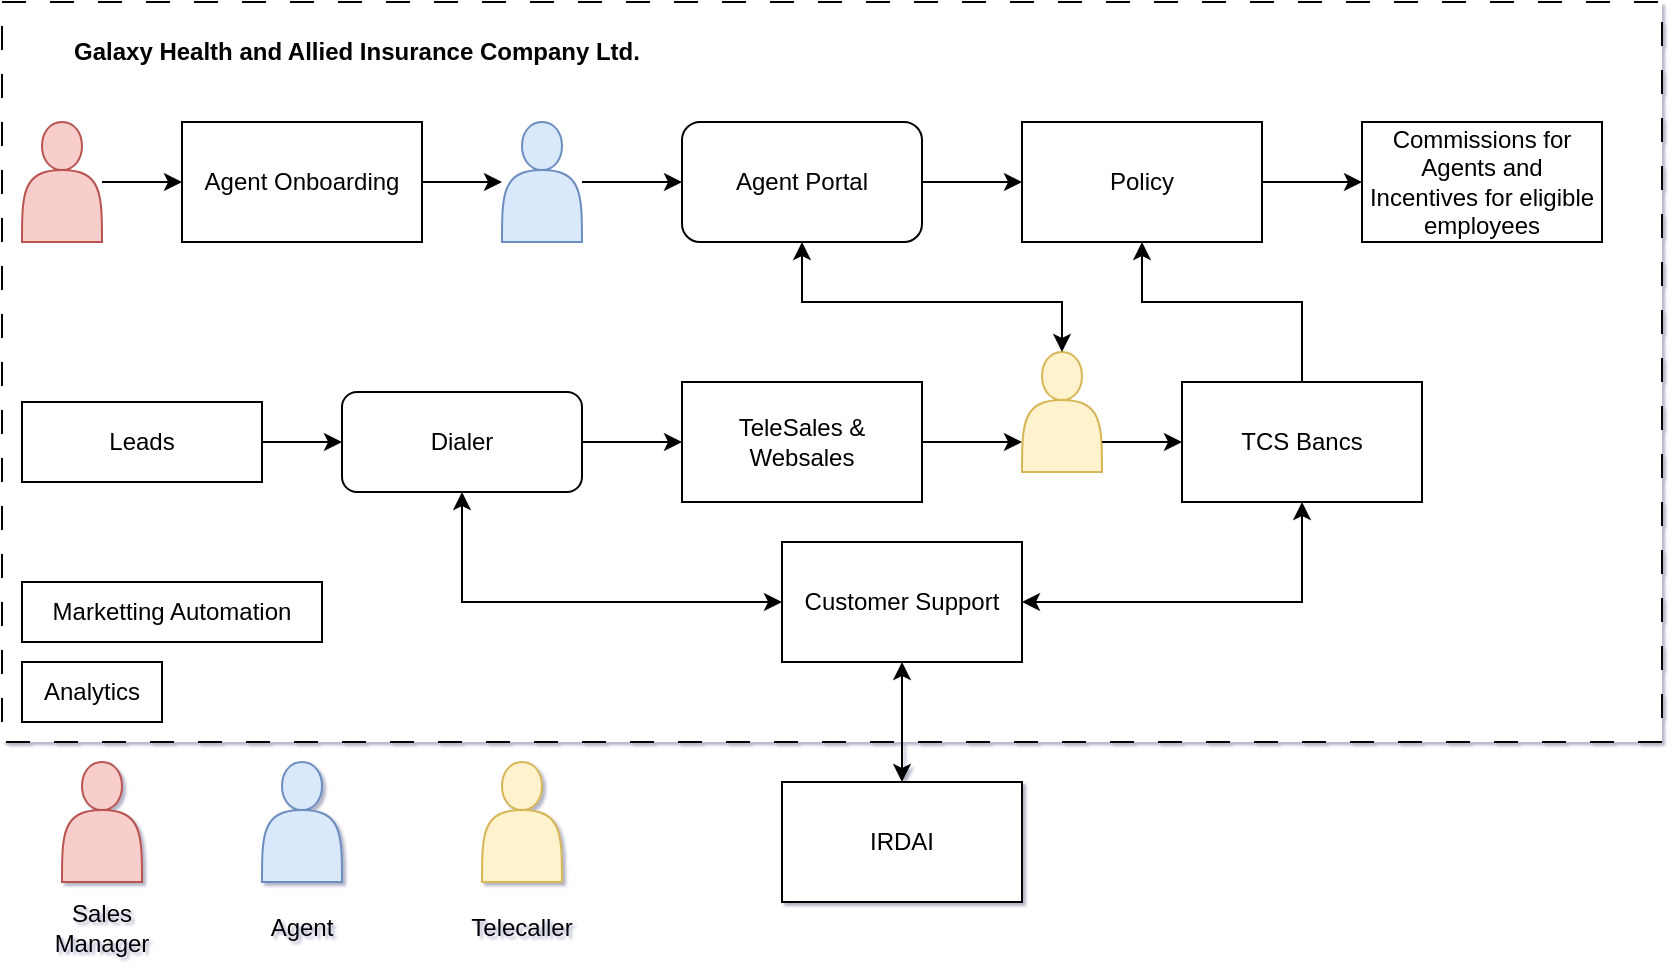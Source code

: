<mxfile version="24.7.1" type="github">
  <diagram name="Page-1" id="zcw-Cnb_ciNUWG4lOdHk">
    <mxGraphModel dx="954" dy="-561" grid="1" gridSize="10" guides="1" tooltips="1" connect="1" arrows="1" fold="1" page="1" pageScale="1" pageWidth="850" pageHeight="1100" math="0" shadow="1">
      <root>
        <mxCell id="0" />
        <mxCell id="1" parent="0" />
        <mxCell id="knz6iiXWrx1LhUq16YyW-17" value="" style="rounded=0;whiteSpace=wrap;html=1;dashed=1;dashPattern=12 12;" vertex="1" parent="1">
          <mxGeometry x="10" y="1600" width="830" height="370" as="geometry" />
        </mxCell>
        <mxCell id="8hLgRWUMYpwpaLwR4hC4-1" value="" style="edgeStyle=orthogonalEdgeStyle;rounded=0;orthogonalLoop=1;jettySize=auto;html=1;entryX=0;entryY=0.5;entryDx=0;entryDy=0;" parent="1" source="8hLgRWUMYpwpaLwR4hC4-2" target="8hLgRWUMYpwpaLwR4hC4-26" edge="1">
          <mxGeometry relative="1" as="geometry">
            <mxPoint x="240" y="1900" as="targetPoint" />
          </mxGeometry>
        </mxCell>
        <mxCell id="8hLgRWUMYpwpaLwR4hC4-2" value="Leads" style="rounded=0;whiteSpace=wrap;html=1;" parent="1" vertex="1">
          <mxGeometry x="20" y="1800" width="120" height="40" as="geometry" />
        </mxCell>
        <mxCell id="knz6iiXWrx1LhUq16YyW-9" style="edgeStyle=orthogonalEdgeStyle;rounded=0;orthogonalLoop=1;jettySize=auto;html=1;entryX=0;entryY=0.75;entryDx=0;entryDy=0;" edge="1" parent="1" source="8hLgRWUMYpwpaLwR4hC4-5" target="8hLgRWUMYpwpaLwR4hC4-19">
          <mxGeometry relative="1" as="geometry" />
        </mxCell>
        <mxCell id="8hLgRWUMYpwpaLwR4hC4-5" value="TeleSales &amp;amp; Websales" style="rounded=0;whiteSpace=wrap;html=1;" parent="1" vertex="1">
          <mxGeometry x="350" y="1790" width="120" height="60" as="geometry" />
        </mxCell>
        <mxCell id="8hLgRWUMYpwpaLwR4hC4-6" value="Customer Support" style="rounded=0;whiteSpace=wrap;html=1;" parent="1" vertex="1">
          <mxGeometry x="400" y="1870" width="120" height="60" as="geometry" />
        </mxCell>
        <mxCell id="8hLgRWUMYpwpaLwR4hC4-8" value="Marketting Automation" style="rounded=0;whiteSpace=wrap;html=1;" parent="1" vertex="1">
          <mxGeometry x="20" y="1890" width="150" height="30" as="geometry" />
        </mxCell>
        <mxCell id="8hLgRWUMYpwpaLwR4hC4-9" value="Analytics" style="rounded=0;whiteSpace=wrap;html=1;" parent="1" vertex="1">
          <mxGeometry x="20" y="1930" width="70" height="30" as="geometry" />
        </mxCell>
        <mxCell id="8hLgRWUMYpwpaLwR4hC4-11" value="" style="edgeStyle=orthogonalEdgeStyle;rounded=0;orthogonalLoop=1;jettySize=auto;html=1;" parent="1" source="8hLgRWUMYpwpaLwR4hC4-12" target="8hLgRWUMYpwpaLwR4hC4-16" edge="1">
          <mxGeometry relative="1" as="geometry" />
        </mxCell>
        <mxCell id="8hLgRWUMYpwpaLwR4hC4-12" value="Agent Onboarding" style="rounded=0;whiteSpace=wrap;html=1;" parent="1" vertex="1">
          <mxGeometry x="100" y="1660" width="120" height="60" as="geometry" />
        </mxCell>
        <mxCell id="8hLgRWUMYpwpaLwR4hC4-13" value="" style="edgeStyle=orthogonalEdgeStyle;rounded=0;orthogonalLoop=1;jettySize=auto;html=1;" parent="1" source="8hLgRWUMYpwpaLwR4hC4-14" target="8hLgRWUMYpwpaLwR4hC4-12" edge="1">
          <mxGeometry relative="1" as="geometry" />
        </mxCell>
        <mxCell id="8hLgRWUMYpwpaLwR4hC4-14" value="" style="shape=actor;whiteSpace=wrap;html=1;fillColor=#f8cecc;strokeColor=#b85450;" parent="1" vertex="1">
          <mxGeometry x="20" y="1660" width="40" height="60" as="geometry" />
        </mxCell>
        <mxCell id="knz6iiXWrx1LhUq16YyW-2" style="edgeStyle=orthogonalEdgeStyle;rounded=0;orthogonalLoop=1;jettySize=auto;html=1;entryX=0;entryY=0.5;entryDx=0;entryDy=0;" edge="1" parent="1" source="8hLgRWUMYpwpaLwR4hC4-16" target="8hLgRWUMYpwpaLwR4hC4-27">
          <mxGeometry relative="1" as="geometry" />
        </mxCell>
        <mxCell id="8hLgRWUMYpwpaLwR4hC4-16" value="" style="shape=actor;whiteSpace=wrap;html=1;fillColor=#dae8fc;strokeColor=#6c8ebf;" parent="1" vertex="1">
          <mxGeometry x="260" y="1660" width="40" height="60" as="geometry" />
        </mxCell>
        <mxCell id="8hLgRWUMYpwpaLwR4hC4-19" value="" style="shape=actor;whiteSpace=wrap;html=1;fillColor=#fff2cc;strokeColor=#d6b656;" parent="1" vertex="1">
          <mxGeometry x="520" y="1775" width="40" height="60" as="geometry" />
        </mxCell>
        <mxCell id="8hLgRWUMYpwpaLwR4hC4-20" value="" style="shape=actor;whiteSpace=wrap;html=1;fillColor=#f8cecc;strokeColor=#b85450;" parent="1" vertex="1">
          <mxGeometry x="40" y="1980" width="40" height="60" as="geometry" />
        </mxCell>
        <mxCell id="8hLgRWUMYpwpaLwR4hC4-21" value="Sales Manager" style="text;html=1;align=center;verticalAlign=middle;whiteSpace=wrap;rounded=0;" parent="1" vertex="1">
          <mxGeometry x="30" y="2048" width="60" height="30" as="geometry" />
        </mxCell>
        <mxCell id="8hLgRWUMYpwpaLwR4hC4-22" value="" style="shape=actor;whiteSpace=wrap;html=1;fillColor=#dae8fc;strokeColor=#6c8ebf;" parent="1" vertex="1">
          <mxGeometry x="140" y="1980" width="40" height="60" as="geometry" />
        </mxCell>
        <mxCell id="8hLgRWUMYpwpaLwR4hC4-23" value="Agent" style="text;html=1;align=center;verticalAlign=middle;whiteSpace=wrap;rounded=0;" parent="1" vertex="1">
          <mxGeometry x="130" y="2048" width="60" height="30" as="geometry" />
        </mxCell>
        <mxCell id="8hLgRWUMYpwpaLwR4hC4-24" value="" style="shape=actor;whiteSpace=wrap;html=1;fillColor=#fff2cc;strokeColor=#d6b656;" parent="1" vertex="1">
          <mxGeometry x="250" y="1980" width="40" height="60" as="geometry" />
        </mxCell>
        <mxCell id="8hLgRWUMYpwpaLwR4hC4-25" value="Telecaller" style="text;html=1;align=center;verticalAlign=middle;whiteSpace=wrap;rounded=0;" parent="1" vertex="1">
          <mxGeometry x="240" y="2048" width="60" height="30" as="geometry" />
        </mxCell>
        <mxCell id="knz6iiXWrx1LhUq16YyW-7" style="edgeStyle=orthogonalEdgeStyle;rounded=0;orthogonalLoop=1;jettySize=auto;html=1;" edge="1" parent="1" source="8hLgRWUMYpwpaLwR4hC4-26" target="8hLgRWUMYpwpaLwR4hC4-5">
          <mxGeometry relative="1" as="geometry" />
        </mxCell>
        <mxCell id="8hLgRWUMYpwpaLwR4hC4-26" value="Dialer" style="rounded=1;whiteSpace=wrap;html=1;" parent="1" vertex="1">
          <mxGeometry x="180" y="1795" width="120" height="50" as="geometry" />
        </mxCell>
        <mxCell id="knz6iiXWrx1LhUq16YyW-4" style="edgeStyle=orthogonalEdgeStyle;rounded=0;orthogonalLoop=1;jettySize=auto;html=1;entryX=0;entryY=0.5;entryDx=0;entryDy=0;" edge="1" parent="1" source="8hLgRWUMYpwpaLwR4hC4-27" target="knz6iiXWrx1LhUq16YyW-1">
          <mxGeometry relative="1" as="geometry" />
        </mxCell>
        <mxCell id="8hLgRWUMYpwpaLwR4hC4-27" value="Agent Portal" style="rounded=1;whiteSpace=wrap;html=1;" parent="1" vertex="1">
          <mxGeometry x="350" y="1660" width="120" height="60" as="geometry" />
        </mxCell>
        <mxCell id="knz6iiXWrx1LhUq16YyW-6" style="edgeStyle=orthogonalEdgeStyle;rounded=0;orthogonalLoop=1;jettySize=auto;html=1;" edge="1" parent="1" source="knz6iiXWrx1LhUq16YyW-1" target="knz6iiXWrx1LhUq16YyW-5">
          <mxGeometry relative="1" as="geometry" />
        </mxCell>
        <mxCell id="knz6iiXWrx1LhUq16YyW-1" value="Policy" style="rounded=0;whiteSpace=wrap;html=1;" vertex="1" parent="1">
          <mxGeometry x="520" y="1660" width="120" height="60" as="geometry" />
        </mxCell>
        <mxCell id="knz6iiXWrx1LhUq16YyW-5" value="Commissions for Agents and Incentives for eligible employees" style="rounded=0;whiteSpace=wrap;html=1;" vertex="1" parent="1">
          <mxGeometry x="690" y="1660" width="120" height="60" as="geometry" />
        </mxCell>
        <mxCell id="knz6iiXWrx1LhUq16YyW-8" value="" style="endArrow=classic;startArrow=classic;html=1;rounded=0;exitX=0.5;exitY=0;exitDx=0;exitDy=0;entryX=0.5;entryY=1;entryDx=0;entryDy=0;" edge="1" parent="1" source="8hLgRWUMYpwpaLwR4hC4-19" target="8hLgRWUMYpwpaLwR4hC4-27">
          <mxGeometry width="50" height="50" relative="1" as="geometry">
            <mxPoint x="370" y="1930" as="sourcePoint" />
            <mxPoint x="420" y="1880" as="targetPoint" />
            <Array as="points">
              <mxPoint x="540" y="1750" />
              <mxPoint x="410" y="1750" />
            </Array>
          </mxGeometry>
        </mxCell>
        <mxCell id="knz6iiXWrx1LhUq16YyW-10" value="TCS Bancs" style="rounded=0;whiteSpace=wrap;html=1;" vertex="1" parent="1">
          <mxGeometry x="600" y="1790" width="120" height="60" as="geometry" />
        </mxCell>
        <mxCell id="knz6iiXWrx1LhUq16YyW-11" value="" style="endArrow=classic;html=1;rounded=0;exitX=1;exitY=0.75;exitDx=0;exitDy=0;entryX=0;entryY=0.5;entryDx=0;entryDy=0;" edge="1" parent="1" source="8hLgRWUMYpwpaLwR4hC4-19" target="knz6iiXWrx1LhUq16YyW-10">
          <mxGeometry width="50" height="50" relative="1" as="geometry">
            <mxPoint x="370" y="1920" as="sourcePoint" />
            <mxPoint x="420" y="1870" as="targetPoint" />
          </mxGeometry>
        </mxCell>
        <mxCell id="knz6iiXWrx1LhUq16YyW-12" value="" style="endArrow=classic;html=1;rounded=0;exitX=0.5;exitY=0;exitDx=0;exitDy=0;entryX=0.5;entryY=1;entryDx=0;entryDy=0;" edge="1" parent="1" source="knz6iiXWrx1LhUq16YyW-10" target="knz6iiXWrx1LhUq16YyW-1">
          <mxGeometry width="50" height="50" relative="1" as="geometry">
            <mxPoint x="370" y="1920" as="sourcePoint" />
            <mxPoint x="420" y="1870" as="targetPoint" />
            <Array as="points">
              <mxPoint x="660" y="1750" />
              <mxPoint x="580" y="1750" />
            </Array>
          </mxGeometry>
        </mxCell>
        <mxCell id="knz6iiXWrx1LhUq16YyW-13" value="" style="endArrow=classic;startArrow=classic;html=1;rounded=0;exitX=0;exitY=0.5;exitDx=0;exitDy=0;entryX=0.5;entryY=1;entryDx=0;entryDy=0;" edge="1" parent="1" source="8hLgRWUMYpwpaLwR4hC4-6" target="8hLgRWUMYpwpaLwR4hC4-26">
          <mxGeometry width="50" height="50" relative="1" as="geometry">
            <mxPoint x="370" y="2010" as="sourcePoint" />
            <mxPoint x="420" y="1960" as="targetPoint" />
            <Array as="points">
              <mxPoint x="240" y="1900" />
            </Array>
          </mxGeometry>
        </mxCell>
        <mxCell id="knz6iiXWrx1LhUq16YyW-14" value="" style="endArrow=classic;startArrow=classic;html=1;rounded=0;exitX=1;exitY=0.5;exitDx=0;exitDy=0;entryX=0.5;entryY=1;entryDx=0;entryDy=0;" edge="1" parent="1" source="8hLgRWUMYpwpaLwR4hC4-6" target="knz6iiXWrx1LhUq16YyW-10">
          <mxGeometry width="50" height="50" relative="1" as="geometry">
            <mxPoint x="370" y="1970" as="sourcePoint" />
            <mxPoint x="420" y="1920" as="targetPoint" />
            <Array as="points">
              <mxPoint x="660" y="1900" />
            </Array>
          </mxGeometry>
        </mxCell>
        <mxCell id="knz6iiXWrx1LhUq16YyW-15" value="IRDAI" style="rounded=0;whiteSpace=wrap;html=1;" vertex="1" parent="1">
          <mxGeometry x="400" y="1990" width="120" height="60" as="geometry" />
        </mxCell>
        <mxCell id="knz6iiXWrx1LhUq16YyW-16" value="" style="endArrow=classic;startArrow=classic;html=1;rounded=0;exitX=0.5;exitY=0;exitDx=0;exitDy=0;entryX=0.5;entryY=1;entryDx=0;entryDy=0;" edge="1" parent="1" source="knz6iiXWrx1LhUq16YyW-15" target="8hLgRWUMYpwpaLwR4hC4-6">
          <mxGeometry width="50" height="50" relative="1" as="geometry">
            <mxPoint x="370" y="2020" as="sourcePoint" />
            <mxPoint x="420" y="1970" as="targetPoint" />
          </mxGeometry>
        </mxCell>
        <mxCell id="knz6iiXWrx1LhUq16YyW-18" value="&lt;b&gt;Galaxy Health and Allied Insurance Company Ltd.&lt;/b&gt;" style="text;strokeColor=none;fillColor=none;align=left;verticalAlign=middle;spacingLeft=4;spacingRight=4;overflow=hidden;points=[[0,0.5],[1,0.5]];portConstraint=eastwest;rotatable=0;whiteSpace=wrap;html=1;" vertex="1" parent="1">
          <mxGeometry x="40" y="1610" width="300" height="30" as="geometry" />
        </mxCell>
      </root>
    </mxGraphModel>
  </diagram>
</mxfile>
